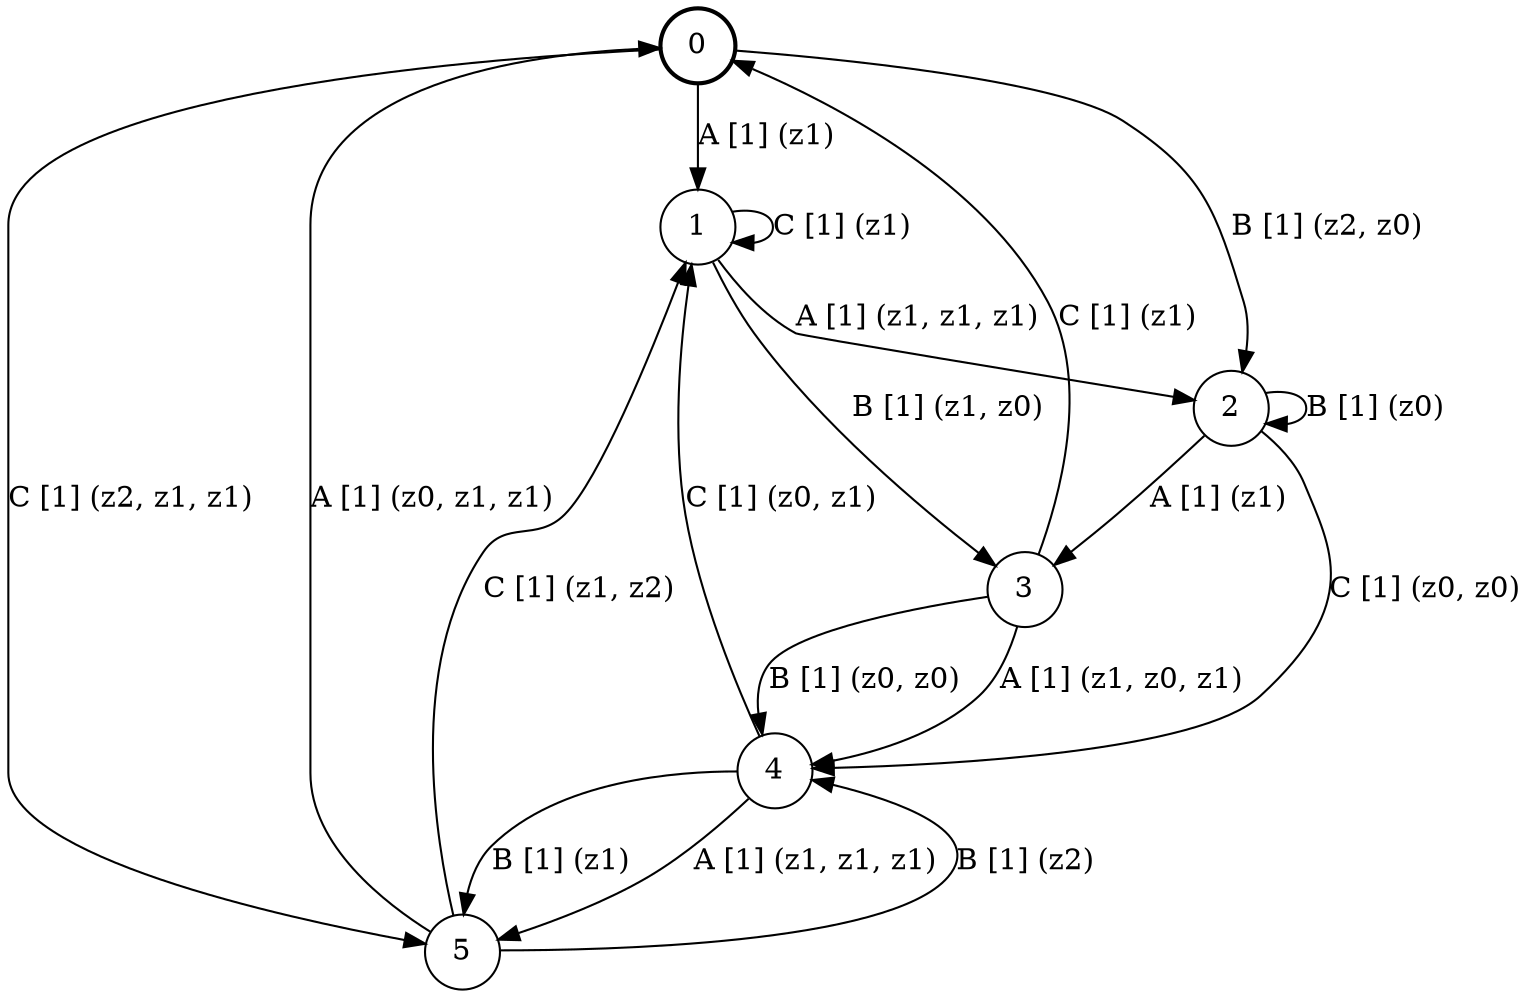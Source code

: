 # generated file, don't try to modify
# command: dot -Tpng <filename> > tree.png
digraph Automaton {
    node [shape = circle];
    0 [style = "bold"];
    0 -> 1 [label = "A [1] (z1) "];
    0 -> 2 [label = "B [1] (z2, z0) "];
    0 -> 5 [label = "C [1] (z2, z1, z1) "];
    1 -> 2 [label = "A [1] (z1, z1, z1) "];
    1 -> 3 [label = "B [1] (z1, z0) "];
    1 -> 1 [label = "C [1] (z1) "];
    2 -> 3 [label = "A [1] (z1) "];
    2 -> 2 [label = "B [1] (z0) "];
    2 -> 4 [label = "C [1] (z0, z0) "];
    3 -> 4 [label = "A [1] (z1, z0, z1) "];
    3 -> 4 [label = "B [1] (z0, z0) "];
    3 -> 0 [label = "C [1] (z1) "];
    4 -> 5 [label = "A [1] (z1, z1, z1) "];
    4 -> 5 [label = "B [1] (z1) "];
    4 -> 1 [label = "C [1] (z0, z1) "];
    5 -> 0 [label = "A [1] (z0, z1, z1) "];
    5 -> 4 [label = "B [1] (z2) "];
    5 -> 1 [label = "C [1] (z1, z2) "];
}
